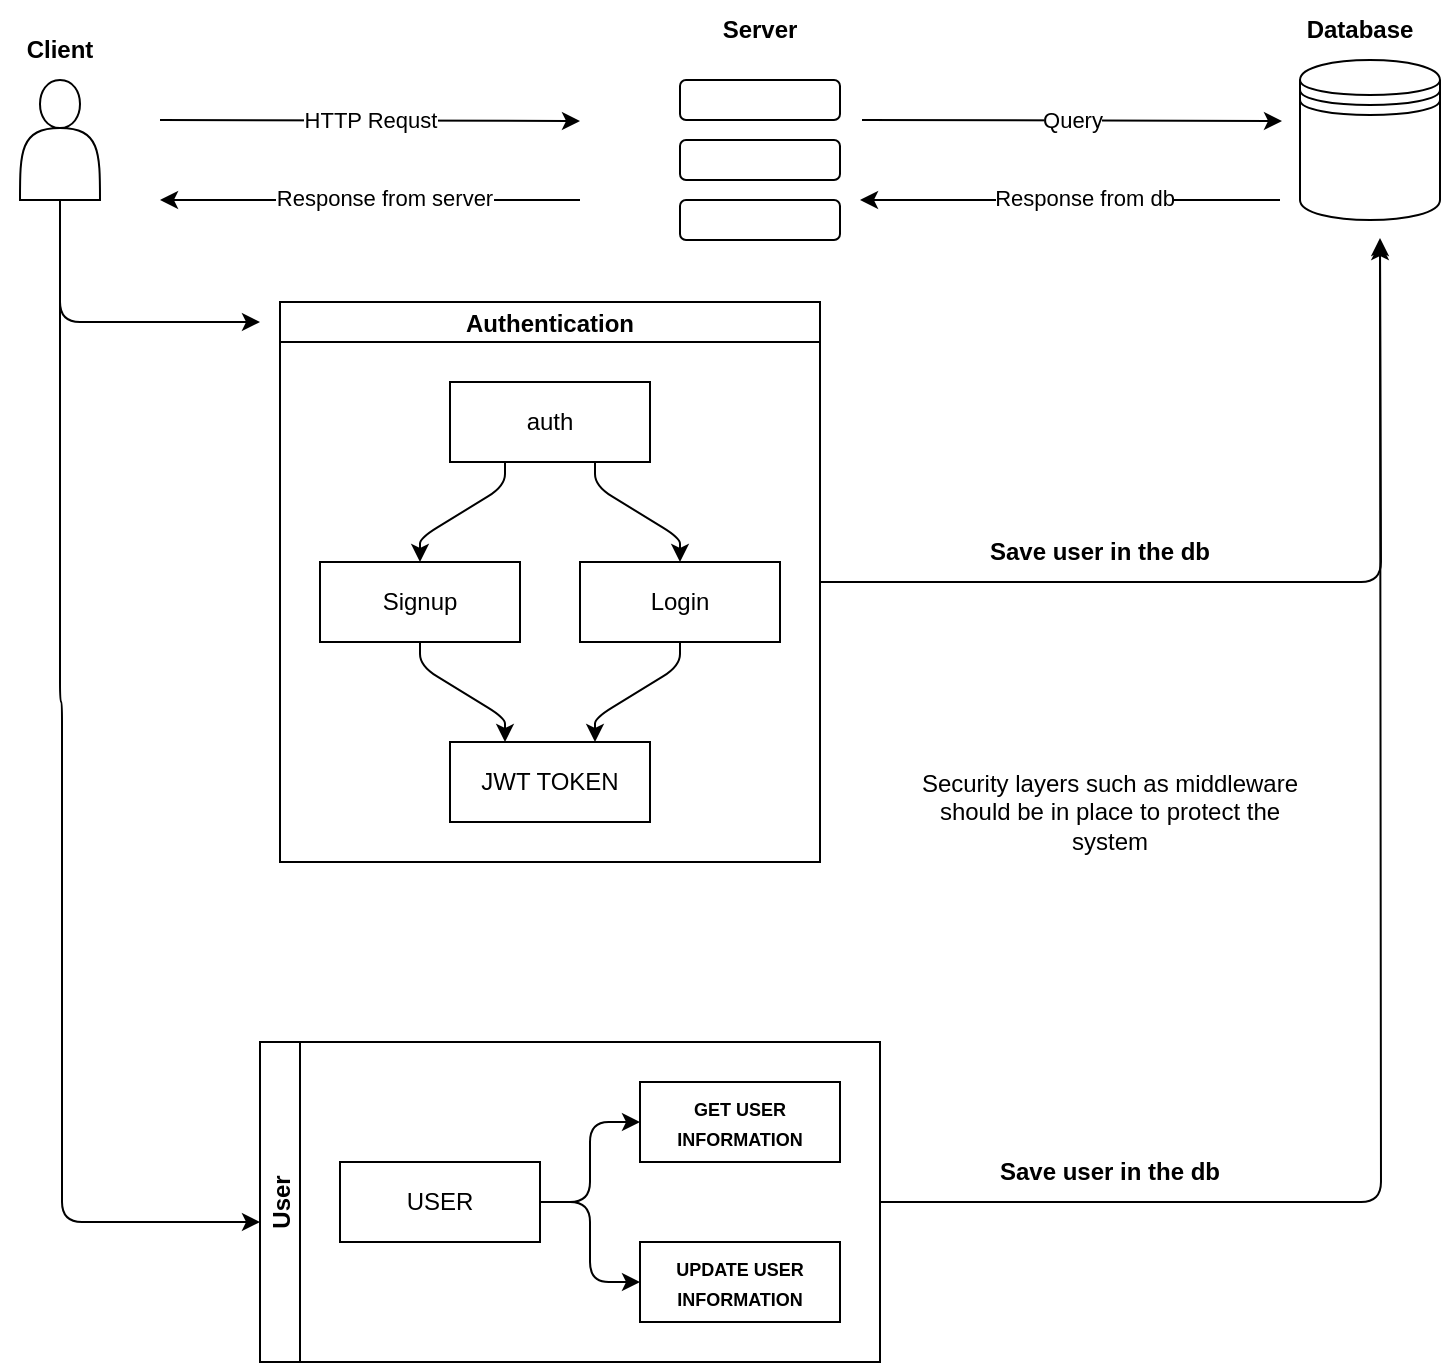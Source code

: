<mxfile>
    <diagram id="eJhjb9D7RqBPYiPqFJnu" name="Page-1">
        <mxGraphModel dx="805" dy="419" grid="1" gridSize="10" guides="1" tooltips="1" connect="1" arrows="1" fold="1" page="1" pageScale="1" pageWidth="850" pageHeight="1100" math="0" shadow="0">
            <root>
                <mxCell id="0"/>
                <mxCell id="1" parent="0"/>
                <mxCell id="zE-hi5zmLGF49CbdI1xG-174" value="" style="group" parent="1" vertex="1" connectable="0">
                    <mxGeometry x="60" y="22" width="720" height="681" as="geometry"/>
                </mxCell>
                <mxCell id="57" value="" style="group" parent="zE-hi5zmLGF49CbdI1xG-174" vertex="1" connectable="0">
                    <mxGeometry width="720" height="120" as="geometry"/>
                </mxCell>
                <mxCell id="12" value="" style="shape=datastore;whiteSpace=wrap;html=1;" parent="57" vertex="1">
                    <mxGeometry x="650" y="30" width="70" height="80" as="geometry"/>
                </mxCell>
                <mxCell id="19" value="" style="group" parent="57" vertex="1" connectable="0">
                    <mxGeometry x="340" y="40" width="80" height="80" as="geometry"/>
                </mxCell>
                <mxCell id="16" value="" style="rounded=1;whiteSpace=wrap;html=1;" parent="19" vertex="1">
                    <mxGeometry width="80" height="20" as="geometry"/>
                </mxCell>
                <mxCell id="17" value="" style="rounded=1;whiteSpace=wrap;html=1;" parent="19" vertex="1">
                    <mxGeometry y="30" width="80" height="20" as="geometry"/>
                </mxCell>
                <mxCell id="18" value="" style="rounded=1;whiteSpace=wrap;html=1;" parent="19" vertex="1">
                    <mxGeometry y="60" width="80" height="20" as="geometry"/>
                </mxCell>
                <mxCell id="24" value="&lt;b&gt;Client&lt;/b&gt;" style="text;html=1;align=center;verticalAlign=middle;whiteSpace=wrap;rounded=0;" parent="57" vertex="1">
                    <mxGeometry y="10" width="60" height="30" as="geometry"/>
                </mxCell>
                <mxCell id="25" value="&lt;b&gt;Server&lt;/b&gt;" style="text;html=1;align=center;verticalAlign=middle;whiteSpace=wrap;rounded=0;" parent="57" vertex="1">
                    <mxGeometry x="350" width="60" height="30" as="geometry"/>
                </mxCell>
                <mxCell id="26" value="&lt;b&gt;Database&lt;/b&gt;" style="text;html=1;align=center;verticalAlign=middle;whiteSpace=wrap;rounded=0;" parent="57" vertex="1">
                    <mxGeometry x="650" width="60" height="30" as="geometry"/>
                </mxCell>
                <mxCell id="40" value="" style="endArrow=classic;html=1;" parent="57" edge="1">
                    <mxGeometry relative="1" as="geometry">
                        <mxPoint x="80" y="60" as="sourcePoint"/>
                        <mxPoint x="290" y="60.5" as="targetPoint"/>
                    </mxGeometry>
                </mxCell>
                <mxCell id="41" value="HTTP Requst" style="edgeLabel;resizable=0;html=1;;align=center;verticalAlign=middle;" parent="40" connectable="0" vertex="1">
                    <mxGeometry relative="1" as="geometry"/>
                </mxCell>
                <mxCell id="42" value="" style="endArrow=classic;html=1;" parent="57" edge="1">
                    <mxGeometry relative="1" as="geometry">
                        <mxPoint x="431" y="60" as="sourcePoint"/>
                        <mxPoint x="641" y="60.5" as="targetPoint"/>
                    </mxGeometry>
                </mxCell>
                <mxCell id="43" value="Query" style="edgeLabel;resizable=0;html=1;;align=center;verticalAlign=middle;" parent="42" connectable="0" vertex="1">
                    <mxGeometry relative="1" as="geometry"/>
                </mxCell>
                <mxCell id="52" value="" style="endArrow=classic;html=1;" parent="57" edge="1">
                    <mxGeometry relative="1" as="geometry">
                        <mxPoint x="640" y="100" as="sourcePoint"/>
                        <mxPoint x="430" y="100" as="targetPoint"/>
                    </mxGeometry>
                </mxCell>
                <mxCell id="54" value="Response from db" style="edgeLabel;html=1;align=center;verticalAlign=middle;resizable=0;points=[];" parent="52" vertex="1" connectable="0">
                    <mxGeometry x="-0.064" y="-1" relative="1" as="geometry">
                        <mxPoint as="offset"/>
                    </mxGeometry>
                </mxCell>
                <mxCell id="55" value="" style="endArrow=classic;html=1;" parent="57" edge="1">
                    <mxGeometry relative="1" as="geometry">
                        <mxPoint x="290" y="100" as="sourcePoint"/>
                        <mxPoint x="80" y="100" as="targetPoint"/>
                    </mxGeometry>
                </mxCell>
                <mxCell id="56" value="Response from server" style="edgeLabel;html=1;align=center;verticalAlign=middle;resizable=0;points=[];" parent="55" vertex="1" connectable="0">
                    <mxGeometry x="-0.064" y="-1" relative="1" as="geometry">
                        <mxPoint as="offset"/>
                    </mxGeometry>
                </mxCell>
                <mxCell id="60" style="edgeStyle=orthogonalEdgeStyle;html=1;" parent="57" source="58" edge="1">
                    <mxGeometry relative="1" as="geometry">
                        <mxPoint x="130" y="161" as="targetPoint"/>
                        <Array as="points">
                            <mxPoint x="30" y="161"/>
                            <mxPoint x="51" y="161"/>
                        </Array>
                    </mxGeometry>
                </mxCell>
                <mxCell id="73" style="edgeStyle=orthogonalEdgeStyle;html=1;" parent="57" source="58" edge="1">
                    <mxGeometry relative="1" as="geometry">
                        <mxPoint x="130" y="611" as="targetPoint"/>
                        <Array as="points">
                            <mxPoint x="30" y="351"/>
                            <mxPoint x="31" y="351"/>
                            <mxPoint x="31" y="611"/>
                        </Array>
                    </mxGeometry>
                </mxCell>
                <mxCell id="58" value="" style="shape=actor;whiteSpace=wrap;html=1;" parent="57" vertex="1">
                    <mxGeometry x="10" y="40" width="40" height="60" as="geometry"/>
                </mxCell>
                <mxCell id="71" style="edgeStyle=orthogonalEdgeStyle;html=1;" parent="zE-hi5zmLGF49CbdI1xG-174" source="61" edge="1">
                    <mxGeometry relative="1" as="geometry">
                        <mxPoint x="690" y="121" as="targetPoint"/>
                    </mxGeometry>
                </mxCell>
                <mxCell id="61" value="Authentication" style="swimlane;startSize=20;horizontal=1;childLayout=flowLayout;flowOrientation=north;resizable=0;interRankCellSpacing=50;containerType=tree;fontSize=12;" parent="zE-hi5zmLGF49CbdI1xG-174" vertex="1">
                    <mxGeometry x="140" y="151" width="270" height="280" as="geometry"/>
                </mxCell>
                <mxCell id="62" value="auth" style="whiteSpace=wrap;html=1;" parent="61" vertex="1">
                    <mxGeometry x="85" y="40" width="100" height="40" as="geometry"/>
                </mxCell>
                <mxCell id="63" value="Signup" style="whiteSpace=wrap;html=1;" parent="61" vertex="1">
                    <mxGeometry x="20" y="130" width="100" height="40" as="geometry"/>
                </mxCell>
                <mxCell id="64" value="" style="html=1;rounded=1;curved=0;sourcePerimeterSpacing=0;targetPerimeterSpacing=0;startSize=6;endSize=6;noEdgeStyle=1;orthogonal=1;" parent="61" source="62" target="63" edge="1">
                    <mxGeometry relative="1" as="geometry">
                        <Array as="points">
                            <mxPoint x="112.5" y="92"/>
                            <mxPoint x="70" y="118"/>
                        </Array>
                    </mxGeometry>
                </mxCell>
                <mxCell id="65" value="Login" style="whiteSpace=wrap;html=1;" parent="61" vertex="1">
                    <mxGeometry x="150" y="130" width="100" height="40" as="geometry"/>
                </mxCell>
                <mxCell id="66" value="" style="html=1;rounded=1;curved=0;sourcePerimeterSpacing=0;targetPerimeterSpacing=0;startSize=6;endSize=6;noEdgeStyle=1;orthogonal=1;" parent="61" source="62" target="65" edge="1">
                    <mxGeometry relative="1" as="geometry">
                        <Array as="points">
                            <mxPoint x="157.5" y="92"/>
                            <mxPoint x="200" y="118"/>
                        </Array>
                    </mxGeometry>
                </mxCell>
                <mxCell id="67" value="JWT TOKEN" style="whiteSpace=wrap;html=1;" parent="61" vertex="1">
                    <mxGeometry x="85" y="220" width="100" height="40" as="geometry"/>
                </mxCell>
                <mxCell id="68" value="" style="html=1;rounded=1;curved=0;sourcePerimeterSpacing=0;targetPerimeterSpacing=0;startSize=6;endSize=6;noEdgeStyle=1;orthogonal=1;" parent="61" source="63" target="67" edge="1">
                    <mxGeometry relative="1" as="geometry">
                        <Array as="points">
                            <mxPoint x="70" y="182"/>
                            <mxPoint x="112.5" y="208"/>
                        </Array>
                    </mxGeometry>
                </mxCell>
                <mxCell id="69" value="" style="html=1;rounded=1;curved=0;sourcePerimeterSpacing=0;targetPerimeterSpacing=0;startSize=6;endSize=6;noEdgeStyle=1;orthogonal=1;" parent="61" source="65" target="67" edge="1">
                    <mxGeometry relative="1" as="geometry">
                        <Array as="points">
                            <mxPoint x="200" y="182"/>
                            <mxPoint x="157.5" y="208"/>
                        </Array>
                    </mxGeometry>
                </mxCell>
                <mxCell id="72" value="&lt;b&gt;Save user in the db&lt;/b&gt;" style="text;html=1;align=center;verticalAlign=middle;whiteSpace=wrap;rounded=0;" parent="zE-hi5zmLGF49CbdI1xG-174" vertex="1">
                    <mxGeometry x="470" y="261" width="160" height="30" as="geometry"/>
                </mxCell>
                <mxCell id="80" style="edgeStyle=orthogonalEdgeStyle;html=1;" parent="zE-hi5zmLGF49CbdI1xG-174" source="74" edge="1">
                    <mxGeometry relative="1" as="geometry">
                        <mxPoint x="690" y="119" as="targetPoint"/>
                    </mxGeometry>
                </mxCell>
                <mxCell id="74" value="User" style="swimlane;startSize=20;horizontal=0;childLayout=treeLayout;horizontalTree=1;sortEdges=1;resizable=0;containerType=tree;fontSize=12;" parent="zE-hi5zmLGF49CbdI1xG-174" vertex="1">
                    <mxGeometry x="130" y="521" width="310" height="160" as="geometry"/>
                </mxCell>
                <mxCell id="75" value="USER" style="whiteSpace=wrap;html=1;" parent="74" vertex="1">
                    <mxGeometry x="40" y="60" width="100" height="40" as="geometry"/>
                </mxCell>
                <mxCell id="76" value="&lt;font style=&quot;font-size: 9px;&quot;&gt;&lt;b&gt;GET USER INFORMATION&lt;/b&gt;&lt;/font&gt;" style="whiteSpace=wrap;html=1;" parent="74" vertex="1">
                    <mxGeometry x="190" y="20" width="100" height="40" as="geometry"/>
                </mxCell>
                <mxCell id="77" value="" style="edgeStyle=elbowEdgeStyle;elbow=horizontal;html=1;rounded=1;curved=0;sourcePerimeterSpacing=0;targetPerimeterSpacing=0;startSize=6;endSize=6;" parent="74" source="75" target="76" edge="1">
                    <mxGeometry relative="1" as="geometry"/>
                </mxCell>
                <mxCell id="78" value="&lt;b&gt;&lt;font style=&quot;font-size: 9px;&quot;&gt;UPDATE USER INFORMATION&lt;/font&gt;&lt;/b&gt;" style="whiteSpace=wrap;html=1;" parent="74" vertex="1">
                    <mxGeometry x="190" y="100" width="100" height="40" as="geometry"/>
                </mxCell>
                <mxCell id="79" value="" style="edgeStyle=elbowEdgeStyle;elbow=horizontal;html=1;rounded=1;curved=0;sourcePerimeterSpacing=0;targetPerimeterSpacing=0;startSize=6;endSize=6;" parent="74" source="75" target="78" edge="1">
                    <mxGeometry relative="1" as="geometry"/>
                </mxCell>
                <mxCell id="81" value="&lt;b&gt;Save user in the db&lt;/b&gt;" style="text;html=1;align=center;verticalAlign=middle;whiteSpace=wrap;rounded=0;" parent="zE-hi5zmLGF49CbdI1xG-174" vertex="1">
                    <mxGeometry x="490" y="571" width="130" height="30" as="geometry"/>
                </mxCell>
                <mxCell id="174" value="Security layers such as middleware should be in place to protect the system" style="text;html=1;align=center;verticalAlign=middle;whiteSpace=wrap;rounded=0;" parent="zE-hi5zmLGF49CbdI1xG-174" vertex="1">
                    <mxGeometry x="455" y="321" width="200" height="170" as="geometry"/>
                </mxCell>
            </root>
        </mxGraphModel>
    </diagram>
</mxfile>